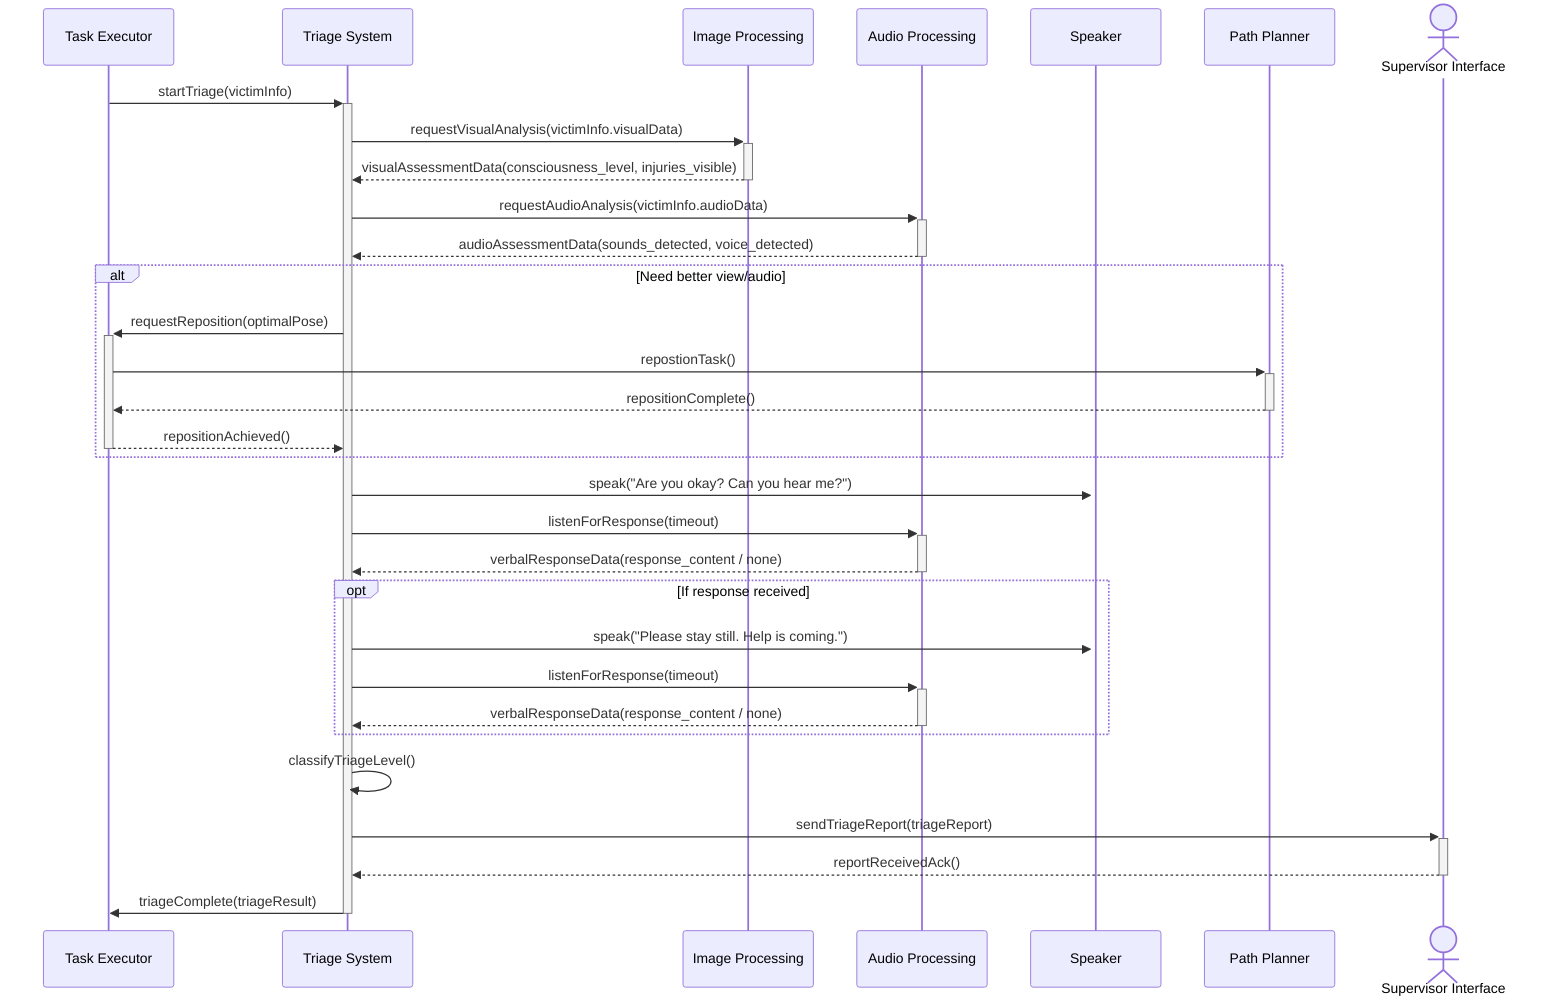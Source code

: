 sequenceDiagram
    participant taskExec as Task Executor
    participant triageSys as Triage System
    participant imgProc as Image Processing
    participant audProc as Audio Processing
    participant spkrDrv as Speaker
    participant nav as Path Planner
    actor  supInt as Supervisor Interface
    taskExec ->>+ triageSys: startTriage(victimInfo)

    %% Initial Assessment (Passive) %%
    
    triageSys ->>+ imgProc: requestVisualAnalysis(victimInfo.visualData)
    imgProc -->>- triageSys: visualAssessmentData(consciousness_level, injuries_visible)

    triageSys ->>+ audProc: requestAudioAnalysis(victimInfo.audioData)
    audProc -->>- triageSys: audioAssessmentData(sounds_detected, voice_detected)
    

    %% Optional Repositioning %%
    alt Need better view/audio
        triageSys ->>+ taskExec: requestReposition(optimalPose)
        taskExec ->>+ nav: repostionTask()
        nav -->>- taskExec : repositionComplete()
        taskExec-->>- triageSys : repositionAchieved()
        
    end

    %% Active Assessment (Interaction) %%
    triageSys ->>+ spkrDrv: speak("Are you okay? Can you hear me?")

    triageSys ->>+ audProc: listenForResponse(timeout)
    audProc -->>- triageSys: verbalResponseData(response_content / none)

    opt If response received
        triageSys ->>+ spkrDrv: speak("Please stay still. Help is coming.")
        triageSys ->>+ audProc: listenForResponse(timeout) # Optional follow-up listening
        audProc -->>- triageSys: verbalResponseData(response_content / none)
    end

    %% Classification and Reporting %%
    triageSys ->> triageSys: classifyTriageLevel()
    triageSys ->>+ supInt: sendTriageReport(triageReport)
    supInt -->>- triageSys: reportReceivedAck()

    triageSys ->>- taskExec: triageComplete(triageResult)